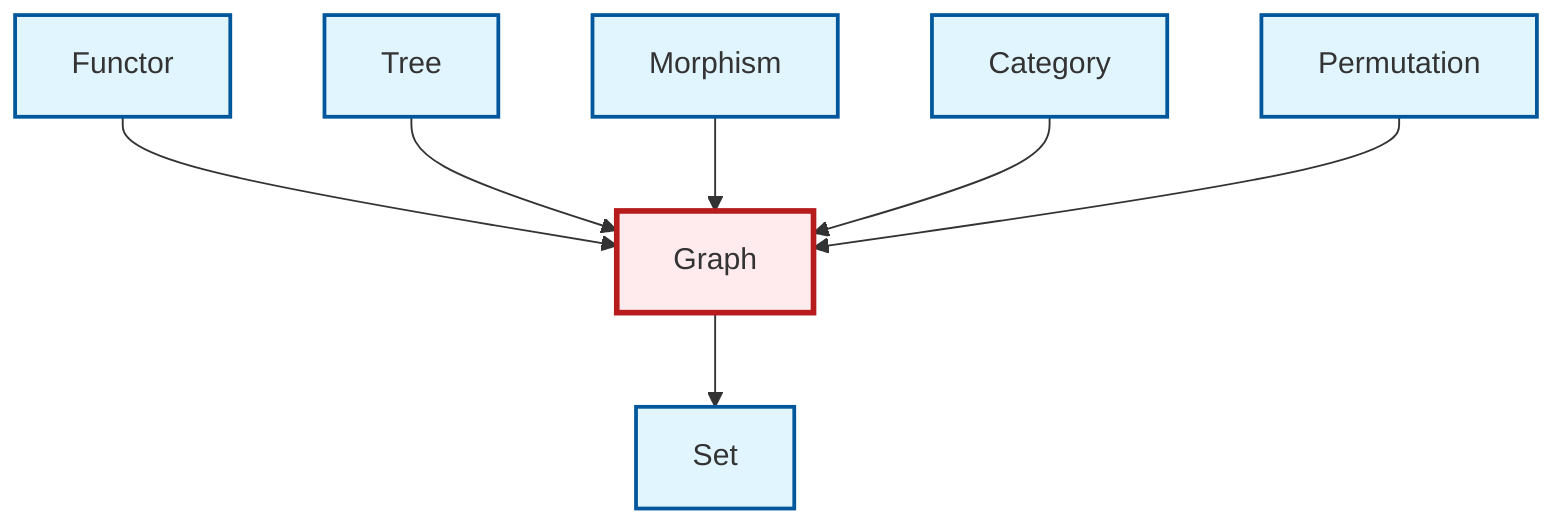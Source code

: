 graph TD
    classDef definition fill:#e1f5fe,stroke:#01579b,stroke-width:2px
    classDef theorem fill:#f3e5f5,stroke:#4a148c,stroke-width:2px
    classDef axiom fill:#fff3e0,stroke:#e65100,stroke-width:2px
    classDef example fill:#e8f5e9,stroke:#1b5e20,stroke-width:2px
    classDef current fill:#ffebee,stroke:#b71c1c,stroke-width:3px
    def-category["Category"]:::definition
    def-tree["Tree"]:::definition
    def-set["Set"]:::definition
    def-morphism["Morphism"]:::definition
    def-graph["Graph"]:::definition
    def-functor["Functor"]:::definition
    def-permutation["Permutation"]:::definition
    def-functor --> def-graph
    def-tree --> def-graph
    def-morphism --> def-graph
    def-graph --> def-set
    def-category --> def-graph
    def-permutation --> def-graph
    class def-graph current